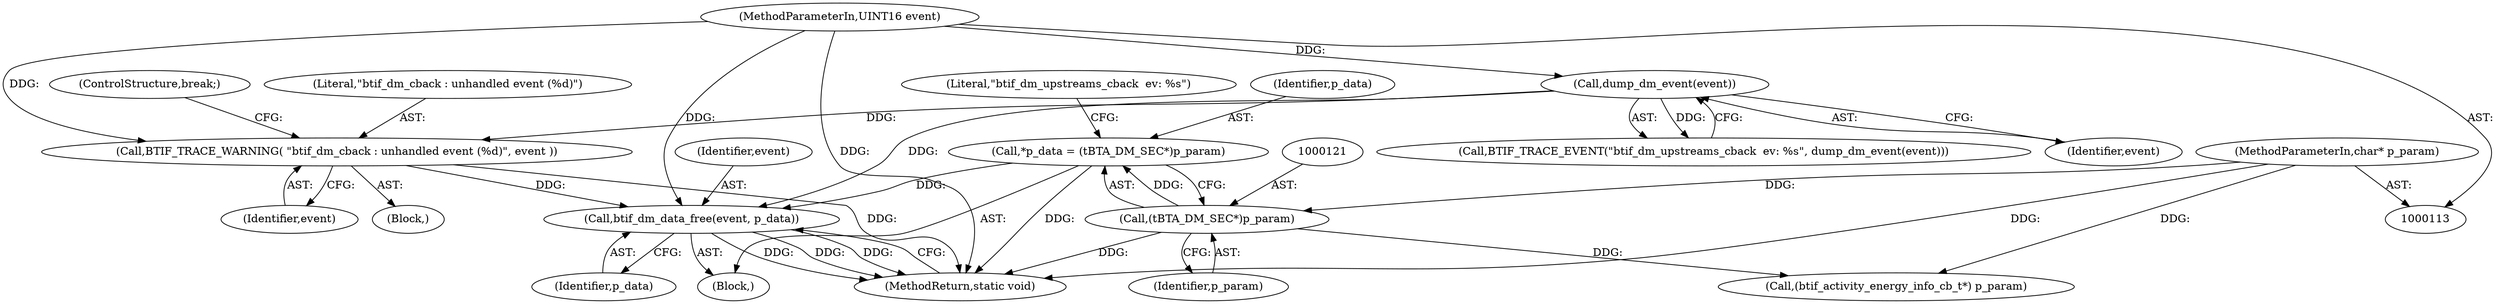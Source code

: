 digraph "0_Android_472271b153c5dc53c28beac55480a8d8434b2d5c_13@API" {
"1001048" [label="(Call,btif_dm_data_free(event, p_data))"];
"1000128" [label="(Call,dump_dm_event(event))"];
"1000114" [label="(MethodParameterIn,UINT16 event)"];
"1001044" [label="(Call,BTIF_TRACE_WARNING( \"btif_dm_cback : unhandled event (%d)\", event ))"];
"1000118" [label="(Call,*p_data = (tBTA_DM_SEC*)p_param)"];
"1000120" [label="(Call,(tBTA_DM_SEC*)p_param)"];
"1000115" [label="(MethodParameterIn,char* p_param)"];
"1000120" [label="(Call,(tBTA_DM_SEC*)p_param)"];
"1001047" [label="(ControlStructure,break;)"];
"1001044" [label="(Call,BTIF_TRACE_WARNING( \"btif_dm_cback : unhandled event (%d)\", event ))"];
"1000126" [label="(Call,BTIF_TRACE_EVENT(\"btif_dm_upstreams_cback  ev: %s\", dump_dm_event(event)))"];
"1000129" [label="(Identifier,event)"];
"1001048" [label="(Call,btif_dm_data_free(event, p_data))"];
"1000122" [label="(Identifier,p_param)"];
"1000127" [label="(Literal,\"btif_dm_upstreams_cback  ev: %s\")"];
"1000118" [label="(Call,*p_data = (tBTA_DM_SEC*)p_param)"];
"1000119" [label="(Identifier,p_data)"];
"1001050" [label="(Identifier,p_data)"];
"1001045" [label="(Literal,\"btif_dm_cback : unhandled event (%d)\")"];
"1000114" [label="(MethodParameterIn,UINT16 event)"];
"1001049" [label="(Identifier,event)"];
"1000986" [label="(Call,(btif_activity_energy_info_cb_t*) p_param)"];
"1000115" [label="(MethodParameterIn,char* p_param)"];
"1000132" [label="(Block,)"];
"1001046" [label="(Identifier,event)"];
"1000128" [label="(Call,dump_dm_event(event))"];
"1000116" [label="(Block,)"];
"1001051" [label="(MethodReturn,static void)"];
"1001048" -> "1000116"  [label="AST: "];
"1001048" -> "1001050"  [label="CFG: "];
"1001049" -> "1001048"  [label="AST: "];
"1001050" -> "1001048"  [label="AST: "];
"1001051" -> "1001048"  [label="CFG: "];
"1001048" -> "1001051"  [label="DDG: "];
"1001048" -> "1001051"  [label="DDG: "];
"1001048" -> "1001051"  [label="DDG: "];
"1000128" -> "1001048"  [label="DDG: "];
"1001044" -> "1001048"  [label="DDG: "];
"1000114" -> "1001048"  [label="DDG: "];
"1000118" -> "1001048"  [label="DDG: "];
"1000128" -> "1000126"  [label="AST: "];
"1000128" -> "1000129"  [label="CFG: "];
"1000129" -> "1000128"  [label="AST: "];
"1000126" -> "1000128"  [label="CFG: "];
"1000128" -> "1000126"  [label="DDG: "];
"1000114" -> "1000128"  [label="DDG: "];
"1000128" -> "1001044"  [label="DDG: "];
"1000114" -> "1000113"  [label="AST: "];
"1000114" -> "1001051"  [label="DDG: "];
"1000114" -> "1001044"  [label="DDG: "];
"1001044" -> "1000132"  [label="AST: "];
"1001044" -> "1001046"  [label="CFG: "];
"1001045" -> "1001044"  [label="AST: "];
"1001046" -> "1001044"  [label="AST: "];
"1001047" -> "1001044"  [label="CFG: "];
"1001044" -> "1001051"  [label="DDG: "];
"1000118" -> "1000116"  [label="AST: "];
"1000118" -> "1000120"  [label="CFG: "];
"1000119" -> "1000118"  [label="AST: "];
"1000120" -> "1000118"  [label="AST: "];
"1000127" -> "1000118"  [label="CFG: "];
"1000118" -> "1001051"  [label="DDG: "];
"1000120" -> "1000118"  [label="DDG: "];
"1000120" -> "1000122"  [label="CFG: "];
"1000121" -> "1000120"  [label="AST: "];
"1000122" -> "1000120"  [label="AST: "];
"1000120" -> "1001051"  [label="DDG: "];
"1000115" -> "1000120"  [label="DDG: "];
"1000120" -> "1000986"  [label="DDG: "];
"1000115" -> "1000113"  [label="AST: "];
"1000115" -> "1001051"  [label="DDG: "];
"1000115" -> "1000986"  [label="DDG: "];
}
